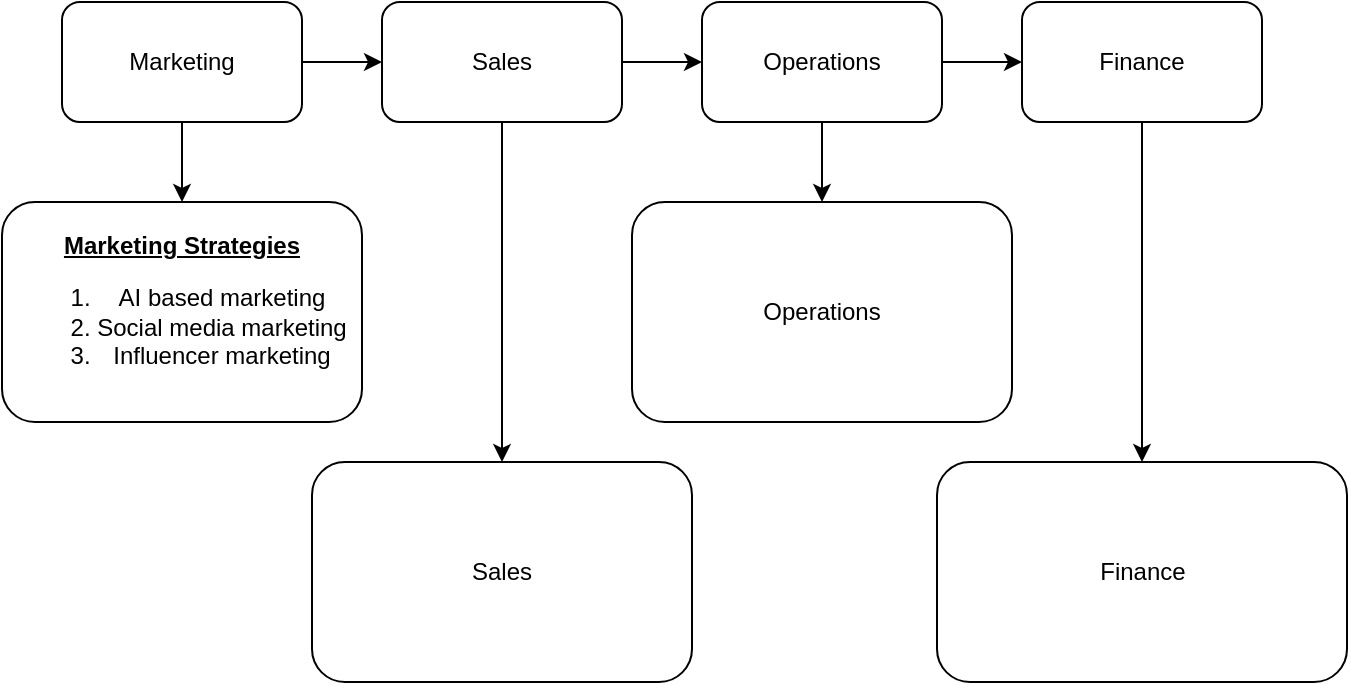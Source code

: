 <mxfile>
    <diagram id="x1wDjx3qNU4gg_7H7FRO" name="Page-1">
        <mxGraphModel dx="450" dy="347" grid="1" gridSize="10" guides="1" tooltips="1" connect="1" arrows="1" fold="1" page="1" pageScale="1" pageWidth="850" pageHeight="1100" math="0" shadow="0">
            <root>
                <mxCell id="0"/>
                <mxCell id="1" parent="0"/>
                <mxCell id="5" value="" style="edgeStyle=none;html=1;" edge="1" parent="1" source="2" target="4">
                    <mxGeometry relative="1" as="geometry"/>
                </mxCell>
                <mxCell id="13" value="" style="edgeStyle=none;html=1;" edge="1" parent="1" source="2" target="12">
                    <mxGeometry relative="1" as="geometry"/>
                </mxCell>
                <mxCell id="2" value="Sales" style="rounded=1;whiteSpace=wrap;html=1;" vertex="1" parent="1">
                    <mxGeometry x="200" y="40" width="120" height="60" as="geometry"/>
                </mxCell>
                <mxCell id="6" value="" style="edgeStyle=none;html=1;" edge="1" parent="1" source="3" target="2">
                    <mxGeometry relative="1" as="geometry"/>
                </mxCell>
                <mxCell id="11" value="" style="edgeStyle=none;html=1;" edge="1" parent="1" source="3" target="10">
                    <mxGeometry relative="1" as="geometry"/>
                </mxCell>
                <mxCell id="3" value="Marketing" style="rounded=1;whiteSpace=wrap;html=1;" vertex="1" parent="1">
                    <mxGeometry x="40" y="40" width="120" height="60" as="geometry"/>
                </mxCell>
                <mxCell id="8" value="" style="edgeStyle=none;html=1;" edge="1" parent="1" source="4" target="7">
                    <mxGeometry relative="1" as="geometry"/>
                </mxCell>
                <mxCell id="15" value="" style="edgeStyle=none;html=1;" edge="1" parent="1" source="4" target="14">
                    <mxGeometry relative="1" as="geometry"/>
                </mxCell>
                <mxCell id="4" value="Operations" style="rounded=1;whiteSpace=wrap;html=1;" vertex="1" parent="1">
                    <mxGeometry x="360" y="40" width="120" height="60" as="geometry"/>
                </mxCell>
                <mxCell id="17" value="" style="edgeStyle=none;html=1;" edge="1" parent="1" source="7" target="16">
                    <mxGeometry relative="1" as="geometry"/>
                </mxCell>
                <mxCell id="7" value="Finance" style="rounded=1;whiteSpace=wrap;html=1;" vertex="1" parent="1">
                    <mxGeometry x="520" y="40" width="120" height="60" as="geometry"/>
                </mxCell>
                <mxCell id="10" value="&lt;div&gt;&lt;b&gt;&lt;u&gt;Marketing Strategies&lt;/u&gt;&lt;/b&gt;&lt;/div&gt;&lt;ol&gt;&lt;li&gt;&lt;span style=&quot;background-color: transparent;&quot;&gt;AI based marketing&lt;/span&gt;&lt;/li&gt;&lt;li&gt;Social media marketing&lt;/li&gt;&lt;li&gt;Influencer marketing&lt;br&gt;&lt;/li&gt;&lt;/ol&gt;" style="rounded=1;whiteSpace=wrap;html=1;align=center;" vertex="1" parent="1">
                    <mxGeometry x="10" y="140" width="180" height="110" as="geometry"/>
                </mxCell>
                <mxCell id="12" value="Sales" style="rounded=1;whiteSpace=wrap;html=1;" vertex="1" parent="1">
                    <mxGeometry x="165" y="270" width="190" height="110" as="geometry"/>
                </mxCell>
                <mxCell id="14" value="Operations" style="rounded=1;whiteSpace=wrap;html=1;" vertex="1" parent="1">
                    <mxGeometry x="325" y="140" width="190" height="110" as="geometry"/>
                </mxCell>
                <mxCell id="16" value="Finance" style="rounded=1;whiteSpace=wrap;html=1;" vertex="1" parent="1">
                    <mxGeometry x="477.5" y="270" width="205" height="110" as="geometry"/>
                </mxCell>
            </root>
        </mxGraphModel>
    </diagram>
</mxfile>
